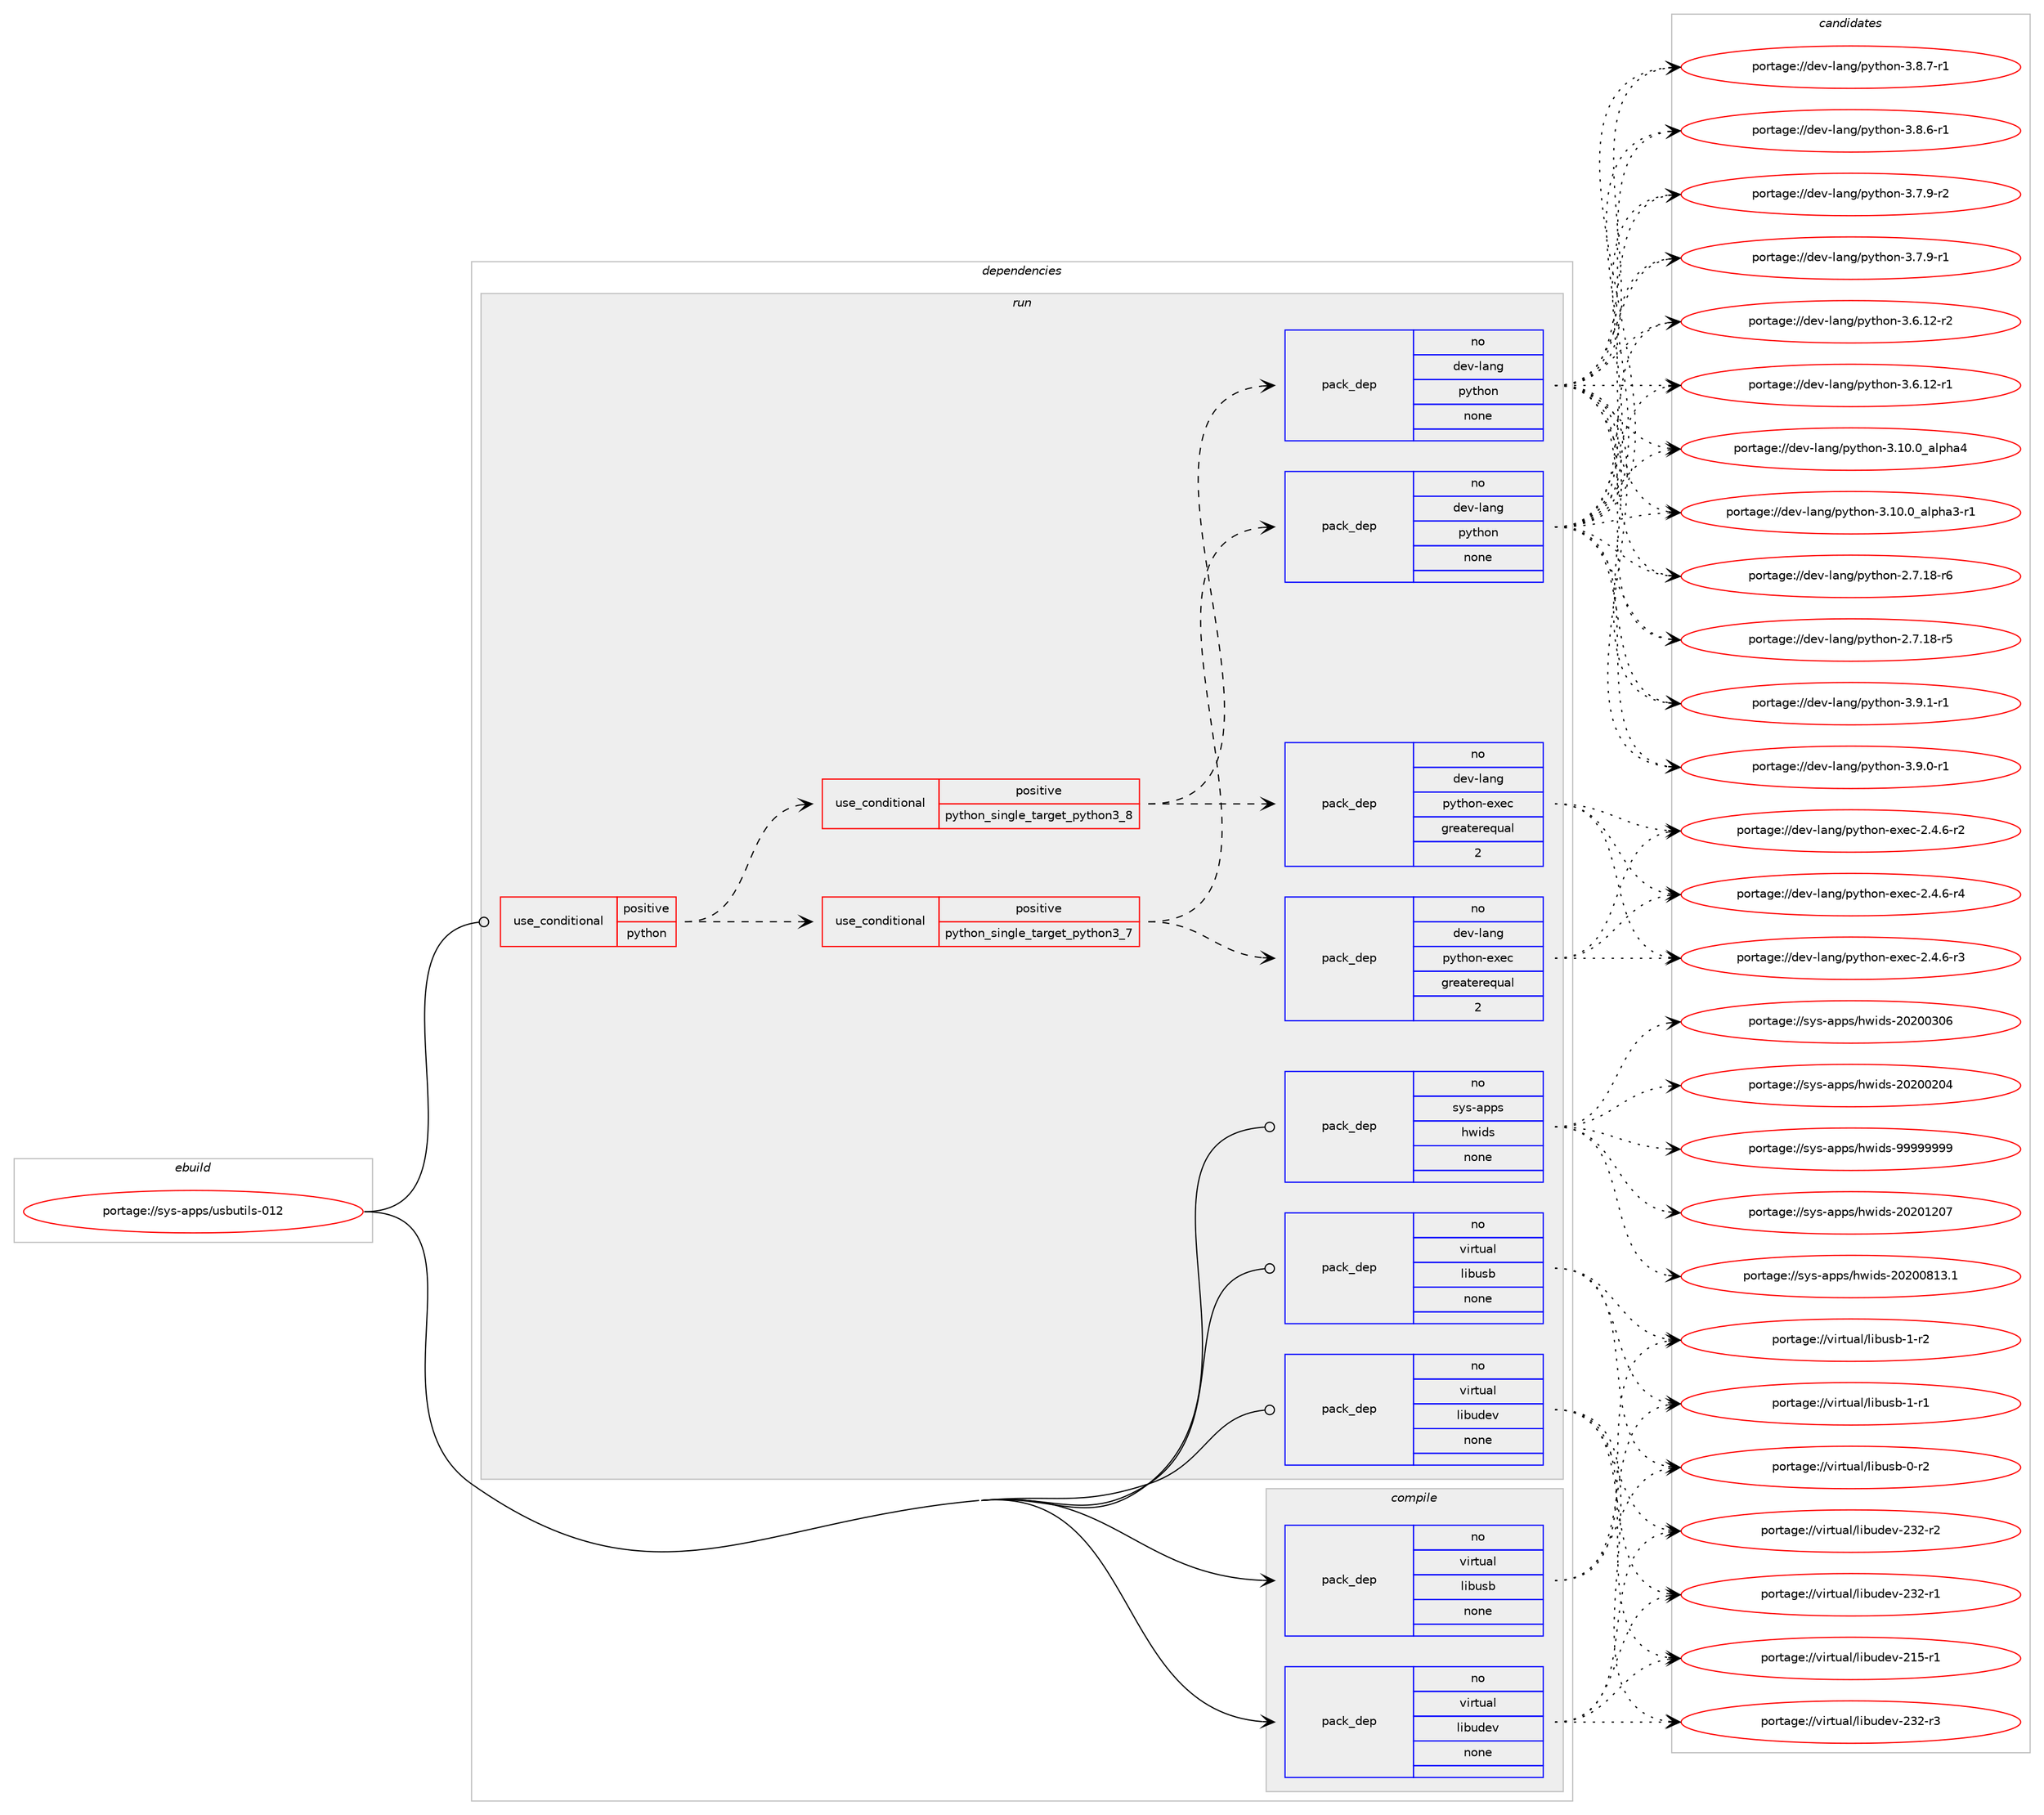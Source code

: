 digraph prolog {

# *************
# Graph options
# *************

newrank=true;
concentrate=true;
compound=true;
graph [rankdir=LR,fontname=Helvetica,fontsize=10,ranksep=1.5];#, ranksep=2.5, nodesep=0.2];
edge  [arrowhead=vee];
node  [fontname=Helvetica,fontsize=10];

# **********
# The ebuild
# **********

subgraph cluster_leftcol {
color=gray;
rank=same;
label=<<i>ebuild</i>>;
id [label="portage://sys-apps/usbutils-012", color=red, width=4, href="../sys-apps/usbutils-012.svg"];
}

# ****************
# The dependencies
# ****************

subgraph cluster_midcol {
color=gray;
label=<<i>dependencies</i>>;
subgraph cluster_compile {
fillcolor="#eeeeee";
style=filled;
label=<<i>compile</i>>;
subgraph pack8385 {
dependency12101 [label=<<TABLE BORDER="0" CELLBORDER="1" CELLSPACING="0" CELLPADDING="4" WIDTH="220"><TR><TD ROWSPAN="6" CELLPADDING="30">pack_dep</TD></TR><TR><TD WIDTH="110">no</TD></TR><TR><TD>virtual</TD></TR><TR><TD>libudev</TD></TR><TR><TD>none</TD></TR><TR><TD></TD></TR></TABLE>>, shape=none, color=blue];
}
id:e -> dependency12101:w [weight=20,style="solid",arrowhead="vee"];
subgraph pack8386 {
dependency12102 [label=<<TABLE BORDER="0" CELLBORDER="1" CELLSPACING="0" CELLPADDING="4" WIDTH="220"><TR><TD ROWSPAN="6" CELLPADDING="30">pack_dep</TD></TR><TR><TD WIDTH="110">no</TD></TR><TR><TD>virtual</TD></TR><TR><TD>libusb</TD></TR><TR><TD>none</TD></TR><TR><TD></TD></TR></TABLE>>, shape=none, color=blue];
}
id:e -> dependency12102:w [weight=20,style="solid",arrowhead="vee"];
}
subgraph cluster_compileandrun {
fillcolor="#eeeeee";
style=filled;
label=<<i>compile and run</i>>;
}
subgraph cluster_run {
fillcolor="#eeeeee";
style=filled;
label=<<i>run</i>>;
subgraph cond3600 {
dependency12103 [label=<<TABLE BORDER="0" CELLBORDER="1" CELLSPACING="0" CELLPADDING="4"><TR><TD ROWSPAN="3" CELLPADDING="10">use_conditional</TD></TR><TR><TD>positive</TD></TR><TR><TD>python</TD></TR></TABLE>>, shape=none, color=red];
subgraph cond3601 {
dependency12104 [label=<<TABLE BORDER="0" CELLBORDER="1" CELLSPACING="0" CELLPADDING="4"><TR><TD ROWSPAN="3" CELLPADDING="10">use_conditional</TD></TR><TR><TD>positive</TD></TR><TR><TD>python_single_target_python3_7</TD></TR></TABLE>>, shape=none, color=red];
subgraph pack8387 {
dependency12105 [label=<<TABLE BORDER="0" CELLBORDER="1" CELLSPACING="0" CELLPADDING="4" WIDTH="220"><TR><TD ROWSPAN="6" CELLPADDING="30">pack_dep</TD></TR><TR><TD WIDTH="110">no</TD></TR><TR><TD>dev-lang</TD></TR><TR><TD>python</TD></TR><TR><TD>none</TD></TR><TR><TD></TD></TR></TABLE>>, shape=none, color=blue];
}
dependency12104:e -> dependency12105:w [weight=20,style="dashed",arrowhead="vee"];
subgraph pack8388 {
dependency12106 [label=<<TABLE BORDER="0" CELLBORDER="1" CELLSPACING="0" CELLPADDING="4" WIDTH="220"><TR><TD ROWSPAN="6" CELLPADDING="30">pack_dep</TD></TR><TR><TD WIDTH="110">no</TD></TR><TR><TD>dev-lang</TD></TR><TR><TD>python-exec</TD></TR><TR><TD>greaterequal</TD></TR><TR><TD>2</TD></TR></TABLE>>, shape=none, color=blue];
}
dependency12104:e -> dependency12106:w [weight=20,style="dashed",arrowhead="vee"];
}
dependency12103:e -> dependency12104:w [weight=20,style="dashed",arrowhead="vee"];
subgraph cond3602 {
dependency12107 [label=<<TABLE BORDER="0" CELLBORDER="1" CELLSPACING="0" CELLPADDING="4"><TR><TD ROWSPAN="3" CELLPADDING="10">use_conditional</TD></TR><TR><TD>positive</TD></TR><TR><TD>python_single_target_python3_8</TD></TR></TABLE>>, shape=none, color=red];
subgraph pack8389 {
dependency12108 [label=<<TABLE BORDER="0" CELLBORDER="1" CELLSPACING="0" CELLPADDING="4" WIDTH="220"><TR><TD ROWSPAN="6" CELLPADDING="30">pack_dep</TD></TR><TR><TD WIDTH="110">no</TD></TR><TR><TD>dev-lang</TD></TR><TR><TD>python</TD></TR><TR><TD>none</TD></TR><TR><TD></TD></TR></TABLE>>, shape=none, color=blue];
}
dependency12107:e -> dependency12108:w [weight=20,style="dashed",arrowhead="vee"];
subgraph pack8390 {
dependency12109 [label=<<TABLE BORDER="0" CELLBORDER="1" CELLSPACING="0" CELLPADDING="4" WIDTH="220"><TR><TD ROWSPAN="6" CELLPADDING="30">pack_dep</TD></TR><TR><TD WIDTH="110">no</TD></TR><TR><TD>dev-lang</TD></TR><TR><TD>python-exec</TD></TR><TR><TD>greaterequal</TD></TR><TR><TD>2</TD></TR></TABLE>>, shape=none, color=blue];
}
dependency12107:e -> dependency12109:w [weight=20,style="dashed",arrowhead="vee"];
}
dependency12103:e -> dependency12107:w [weight=20,style="dashed",arrowhead="vee"];
}
id:e -> dependency12103:w [weight=20,style="solid",arrowhead="odot"];
subgraph pack8391 {
dependency12110 [label=<<TABLE BORDER="0" CELLBORDER="1" CELLSPACING="0" CELLPADDING="4" WIDTH="220"><TR><TD ROWSPAN="6" CELLPADDING="30">pack_dep</TD></TR><TR><TD WIDTH="110">no</TD></TR><TR><TD>sys-apps</TD></TR><TR><TD>hwids</TD></TR><TR><TD>none</TD></TR><TR><TD></TD></TR></TABLE>>, shape=none, color=blue];
}
id:e -> dependency12110:w [weight=20,style="solid",arrowhead="odot"];
subgraph pack8392 {
dependency12111 [label=<<TABLE BORDER="0" CELLBORDER="1" CELLSPACING="0" CELLPADDING="4" WIDTH="220"><TR><TD ROWSPAN="6" CELLPADDING="30">pack_dep</TD></TR><TR><TD WIDTH="110">no</TD></TR><TR><TD>virtual</TD></TR><TR><TD>libudev</TD></TR><TR><TD>none</TD></TR><TR><TD></TD></TR></TABLE>>, shape=none, color=blue];
}
id:e -> dependency12111:w [weight=20,style="solid",arrowhead="odot"];
subgraph pack8393 {
dependency12112 [label=<<TABLE BORDER="0" CELLBORDER="1" CELLSPACING="0" CELLPADDING="4" WIDTH="220"><TR><TD ROWSPAN="6" CELLPADDING="30">pack_dep</TD></TR><TR><TD WIDTH="110">no</TD></TR><TR><TD>virtual</TD></TR><TR><TD>libusb</TD></TR><TR><TD>none</TD></TR><TR><TD></TD></TR></TABLE>>, shape=none, color=blue];
}
id:e -> dependency12112:w [weight=20,style="solid",arrowhead="odot"];
}
}

# **************
# The candidates
# **************

subgraph cluster_choices {
rank=same;
color=gray;
label=<<i>candidates</i>>;

subgraph choice8385 {
color=black;
nodesep=1;
choice118105114116117971084710810598117100101118455051504511451 [label="portage://virtual/libudev-232-r3", color=red, width=4,href="../virtual/libudev-232-r3.svg"];
choice118105114116117971084710810598117100101118455051504511450 [label="portage://virtual/libudev-232-r2", color=red, width=4,href="../virtual/libudev-232-r2.svg"];
choice118105114116117971084710810598117100101118455051504511449 [label="portage://virtual/libudev-232-r1", color=red, width=4,href="../virtual/libudev-232-r1.svg"];
choice118105114116117971084710810598117100101118455049534511449 [label="portage://virtual/libudev-215-r1", color=red, width=4,href="../virtual/libudev-215-r1.svg"];
dependency12101:e -> choice118105114116117971084710810598117100101118455051504511451:w [style=dotted,weight="100"];
dependency12101:e -> choice118105114116117971084710810598117100101118455051504511450:w [style=dotted,weight="100"];
dependency12101:e -> choice118105114116117971084710810598117100101118455051504511449:w [style=dotted,weight="100"];
dependency12101:e -> choice118105114116117971084710810598117100101118455049534511449:w [style=dotted,weight="100"];
}
subgraph choice8386 {
color=black;
nodesep=1;
choice1181051141161179710847108105981171159845494511450 [label="portage://virtual/libusb-1-r2", color=red, width=4,href="../virtual/libusb-1-r2.svg"];
choice1181051141161179710847108105981171159845494511449 [label="portage://virtual/libusb-1-r1", color=red, width=4,href="../virtual/libusb-1-r1.svg"];
choice1181051141161179710847108105981171159845484511450 [label="portage://virtual/libusb-0-r2", color=red, width=4,href="../virtual/libusb-0-r2.svg"];
dependency12102:e -> choice1181051141161179710847108105981171159845494511450:w [style=dotted,weight="100"];
dependency12102:e -> choice1181051141161179710847108105981171159845494511449:w [style=dotted,weight="100"];
dependency12102:e -> choice1181051141161179710847108105981171159845484511450:w [style=dotted,weight="100"];
}
subgraph choice8387 {
color=black;
nodesep=1;
choice1001011184510897110103471121211161041111104551465746494511449 [label="portage://dev-lang/python-3.9.1-r1", color=red, width=4,href="../dev-lang/python-3.9.1-r1.svg"];
choice1001011184510897110103471121211161041111104551465746484511449 [label="portage://dev-lang/python-3.9.0-r1", color=red, width=4,href="../dev-lang/python-3.9.0-r1.svg"];
choice1001011184510897110103471121211161041111104551465646554511449 [label="portage://dev-lang/python-3.8.7-r1", color=red, width=4,href="../dev-lang/python-3.8.7-r1.svg"];
choice1001011184510897110103471121211161041111104551465646544511449 [label="portage://dev-lang/python-3.8.6-r1", color=red, width=4,href="../dev-lang/python-3.8.6-r1.svg"];
choice1001011184510897110103471121211161041111104551465546574511450 [label="portage://dev-lang/python-3.7.9-r2", color=red, width=4,href="../dev-lang/python-3.7.9-r2.svg"];
choice1001011184510897110103471121211161041111104551465546574511449 [label="portage://dev-lang/python-3.7.9-r1", color=red, width=4,href="../dev-lang/python-3.7.9-r1.svg"];
choice100101118451089711010347112121116104111110455146544649504511450 [label="portage://dev-lang/python-3.6.12-r2", color=red, width=4,href="../dev-lang/python-3.6.12-r2.svg"];
choice100101118451089711010347112121116104111110455146544649504511449 [label="portage://dev-lang/python-3.6.12-r1", color=red, width=4,href="../dev-lang/python-3.6.12-r1.svg"];
choice1001011184510897110103471121211161041111104551464948464895971081121049752 [label="portage://dev-lang/python-3.10.0_alpha4", color=red, width=4,href="../dev-lang/python-3.10.0_alpha4.svg"];
choice10010111845108971101034711212111610411111045514649484648959710811210497514511449 [label="portage://dev-lang/python-3.10.0_alpha3-r1", color=red, width=4,href="../dev-lang/python-3.10.0_alpha3-r1.svg"];
choice100101118451089711010347112121116104111110455046554649564511454 [label="portage://dev-lang/python-2.7.18-r6", color=red, width=4,href="../dev-lang/python-2.7.18-r6.svg"];
choice100101118451089711010347112121116104111110455046554649564511453 [label="portage://dev-lang/python-2.7.18-r5", color=red, width=4,href="../dev-lang/python-2.7.18-r5.svg"];
dependency12105:e -> choice1001011184510897110103471121211161041111104551465746494511449:w [style=dotted,weight="100"];
dependency12105:e -> choice1001011184510897110103471121211161041111104551465746484511449:w [style=dotted,weight="100"];
dependency12105:e -> choice1001011184510897110103471121211161041111104551465646554511449:w [style=dotted,weight="100"];
dependency12105:e -> choice1001011184510897110103471121211161041111104551465646544511449:w [style=dotted,weight="100"];
dependency12105:e -> choice1001011184510897110103471121211161041111104551465546574511450:w [style=dotted,weight="100"];
dependency12105:e -> choice1001011184510897110103471121211161041111104551465546574511449:w [style=dotted,weight="100"];
dependency12105:e -> choice100101118451089711010347112121116104111110455146544649504511450:w [style=dotted,weight="100"];
dependency12105:e -> choice100101118451089711010347112121116104111110455146544649504511449:w [style=dotted,weight="100"];
dependency12105:e -> choice1001011184510897110103471121211161041111104551464948464895971081121049752:w [style=dotted,weight="100"];
dependency12105:e -> choice10010111845108971101034711212111610411111045514649484648959710811210497514511449:w [style=dotted,weight="100"];
dependency12105:e -> choice100101118451089711010347112121116104111110455046554649564511454:w [style=dotted,weight="100"];
dependency12105:e -> choice100101118451089711010347112121116104111110455046554649564511453:w [style=dotted,weight="100"];
}
subgraph choice8388 {
color=black;
nodesep=1;
choice10010111845108971101034711212111610411111045101120101994550465246544511452 [label="portage://dev-lang/python-exec-2.4.6-r4", color=red, width=4,href="../dev-lang/python-exec-2.4.6-r4.svg"];
choice10010111845108971101034711212111610411111045101120101994550465246544511451 [label="portage://dev-lang/python-exec-2.4.6-r3", color=red, width=4,href="../dev-lang/python-exec-2.4.6-r3.svg"];
choice10010111845108971101034711212111610411111045101120101994550465246544511450 [label="portage://dev-lang/python-exec-2.4.6-r2", color=red, width=4,href="../dev-lang/python-exec-2.4.6-r2.svg"];
dependency12106:e -> choice10010111845108971101034711212111610411111045101120101994550465246544511452:w [style=dotted,weight="100"];
dependency12106:e -> choice10010111845108971101034711212111610411111045101120101994550465246544511451:w [style=dotted,weight="100"];
dependency12106:e -> choice10010111845108971101034711212111610411111045101120101994550465246544511450:w [style=dotted,weight="100"];
}
subgraph choice8389 {
color=black;
nodesep=1;
choice1001011184510897110103471121211161041111104551465746494511449 [label="portage://dev-lang/python-3.9.1-r1", color=red, width=4,href="../dev-lang/python-3.9.1-r1.svg"];
choice1001011184510897110103471121211161041111104551465746484511449 [label="portage://dev-lang/python-3.9.0-r1", color=red, width=4,href="../dev-lang/python-3.9.0-r1.svg"];
choice1001011184510897110103471121211161041111104551465646554511449 [label="portage://dev-lang/python-3.8.7-r1", color=red, width=4,href="../dev-lang/python-3.8.7-r1.svg"];
choice1001011184510897110103471121211161041111104551465646544511449 [label="portage://dev-lang/python-3.8.6-r1", color=red, width=4,href="../dev-lang/python-3.8.6-r1.svg"];
choice1001011184510897110103471121211161041111104551465546574511450 [label="portage://dev-lang/python-3.7.9-r2", color=red, width=4,href="../dev-lang/python-3.7.9-r2.svg"];
choice1001011184510897110103471121211161041111104551465546574511449 [label="portage://dev-lang/python-3.7.9-r1", color=red, width=4,href="../dev-lang/python-3.7.9-r1.svg"];
choice100101118451089711010347112121116104111110455146544649504511450 [label="portage://dev-lang/python-3.6.12-r2", color=red, width=4,href="../dev-lang/python-3.6.12-r2.svg"];
choice100101118451089711010347112121116104111110455146544649504511449 [label="portage://dev-lang/python-3.6.12-r1", color=red, width=4,href="../dev-lang/python-3.6.12-r1.svg"];
choice1001011184510897110103471121211161041111104551464948464895971081121049752 [label="portage://dev-lang/python-3.10.0_alpha4", color=red, width=4,href="../dev-lang/python-3.10.0_alpha4.svg"];
choice10010111845108971101034711212111610411111045514649484648959710811210497514511449 [label="portage://dev-lang/python-3.10.0_alpha3-r1", color=red, width=4,href="../dev-lang/python-3.10.0_alpha3-r1.svg"];
choice100101118451089711010347112121116104111110455046554649564511454 [label="portage://dev-lang/python-2.7.18-r6", color=red, width=4,href="../dev-lang/python-2.7.18-r6.svg"];
choice100101118451089711010347112121116104111110455046554649564511453 [label="portage://dev-lang/python-2.7.18-r5", color=red, width=4,href="../dev-lang/python-2.7.18-r5.svg"];
dependency12108:e -> choice1001011184510897110103471121211161041111104551465746494511449:w [style=dotted,weight="100"];
dependency12108:e -> choice1001011184510897110103471121211161041111104551465746484511449:w [style=dotted,weight="100"];
dependency12108:e -> choice1001011184510897110103471121211161041111104551465646554511449:w [style=dotted,weight="100"];
dependency12108:e -> choice1001011184510897110103471121211161041111104551465646544511449:w [style=dotted,weight="100"];
dependency12108:e -> choice1001011184510897110103471121211161041111104551465546574511450:w [style=dotted,weight="100"];
dependency12108:e -> choice1001011184510897110103471121211161041111104551465546574511449:w [style=dotted,weight="100"];
dependency12108:e -> choice100101118451089711010347112121116104111110455146544649504511450:w [style=dotted,weight="100"];
dependency12108:e -> choice100101118451089711010347112121116104111110455146544649504511449:w [style=dotted,weight="100"];
dependency12108:e -> choice1001011184510897110103471121211161041111104551464948464895971081121049752:w [style=dotted,weight="100"];
dependency12108:e -> choice10010111845108971101034711212111610411111045514649484648959710811210497514511449:w [style=dotted,weight="100"];
dependency12108:e -> choice100101118451089711010347112121116104111110455046554649564511454:w [style=dotted,weight="100"];
dependency12108:e -> choice100101118451089711010347112121116104111110455046554649564511453:w [style=dotted,weight="100"];
}
subgraph choice8390 {
color=black;
nodesep=1;
choice10010111845108971101034711212111610411111045101120101994550465246544511452 [label="portage://dev-lang/python-exec-2.4.6-r4", color=red, width=4,href="../dev-lang/python-exec-2.4.6-r4.svg"];
choice10010111845108971101034711212111610411111045101120101994550465246544511451 [label="portage://dev-lang/python-exec-2.4.6-r3", color=red, width=4,href="../dev-lang/python-exec-2.4.6-r3.svg"];
choice10010111845108971101034711212111610411111045101120101994550465246544511450 [label="portage://dev-lang/python-exec-2.4.6-r2", color=red, width=4,href="../dev-lang/python-exec-2.4.6-r2.svg"];
dependency12109:e -> choice10010111845108971101034711212111610411111045101120101994550465246544511452:w [style=dotted,weight="100"];
dependency12109:e -> choice10010111845108971101034711212111610411111045101120101994550465246544511451:w [style=dotted,weight="100"];
dependency12109:e -> choice10010111845108971101034711212111610411111045101120101994550465246544511450:w [style=dotted,weight="100"];
}
subgraph choice8391 {
color=black;
nodesep=1;
choice115121115459711211211547104119105100115455757575757575757 [label="portage://sys-apps/hwids-99999999", color=red, width=4,href="../sys-apps/hwids-99999999.svg"];
choice115121115459711211211547104119105100115455048504849504855 [label="portage://sys-apps/hwids-20201207", color=red, width=4,href="../sys-apps/hwids-20201207.svg"];
choice1151211154597112112115471041191051001154550485048485649514649 [label="portage://sys-apps/hwids-20200813.1", color=red, width=4,href="../sys-apps/hwids-20200813.1.svg"];
choice115121115459711211211547104119105100115455048504848514854 [label="portage://sys-apps/hwids-20200306", color=red, width=4,href="../sys-apps/hwids-20200306.svg"];
choice115121115459711211211547104119105100115455048504848504852 [label="portage://sys-apps/hwids-20200204", color=red, width=4,href="../sys-apps/hwids-20200204.svg"];
dependency12110:e -> choice115121115459711211211547104119105100115455757575757575757:w [style=dotted,weight="100"];
dependency12110:e -> choice115121115459711211211547104119105100115455048504849504855:w [style=dotted,weight="100"];
dependency12110:e -> choice1151211154597112112115471041191051001154550485048485649514649:w [style=dotted,weight="100"];
dependency12110:e -> choice115121115459711211211547104119105100115455048504848514854:w [style=dotted,weight="100"];
dependency12110:e -> choice115121115459711211211547104119105100115455048504848504852:w [style=dotted,weight="100"];
}
subgraph choice8392 {
color=black;
nodesep=1;
choice118105114116117971084710810598117100101118455051504511451 [label="portage://virtual/libudev-232-r3", color=red, width=4,href="../virtual/libudev-232-r3.svg"];
choice118105114116117971084710810598117100101118455051504511450 [label="portage://virtual/libudev-232-r2", color=red, width=4,href="../virtual/libudev-232-r2.svg"];
choice118105114116117971084710810598117100101118455051504511449 [label="portage://virtual/libudev-232-r1", color=red, width=4,href="../virtual/libudev-232-r1.svg"];
choice118105114116117971084710810598117100101118455049534511449 [label="portage://virtual/libudev-215-r1", color=red, width=4,href="../virtual/libudev-215-r1.svg"];
dependency12111:e -> choice118105114116117971084710810598117100101118455051504511451:w [style=dotted,weight="100"];
dependency12111:e -> choice118105114116117971084710810598117100101118455051504511450:w [style=dotted,weight="100"];
dependency12111:e -> choice118105114116117971084710810598117100101118455051504511449:w [style=dotted,weight="100"];
dependency12111:e -> choice118105114116117971084710810598117100101118455049534511449:w [style=dotted,weight="100"];
}
subgraph choice8393 {
color=black;
nodesep=1;
choice1181051141161179710847108105981171159845494511450 [label="portage://virtual/libusb-1-r2", color=red, width=4,href="../virtual/libusb-1-r2.svg"];
choice1181051141161179710847108105981171159845494511449 [label="portage://virtual/libusb-1-r1", color=red, width=4,href="../virtual/libusb-1-r1.svg"];
choice1181051141161179710847108105981171159845484511450 [label="portage://virtual/libusb-0-r2", color=red, width=4,href="../virtual/libusb-0-r2.svg"];
dependency12112:e -> choice1181051141161179710847108105981171159845494511450:w [style=dotted,weight="100"];
dependency12112:e -> choice1181051141161179710847108105981171159845494511449:w [style=dotted,weight="100"];
dependency12112:e -> choice1181051141161179710847108105981171159845484511450:w [style=dotted,weight="100"];
}
}

}
